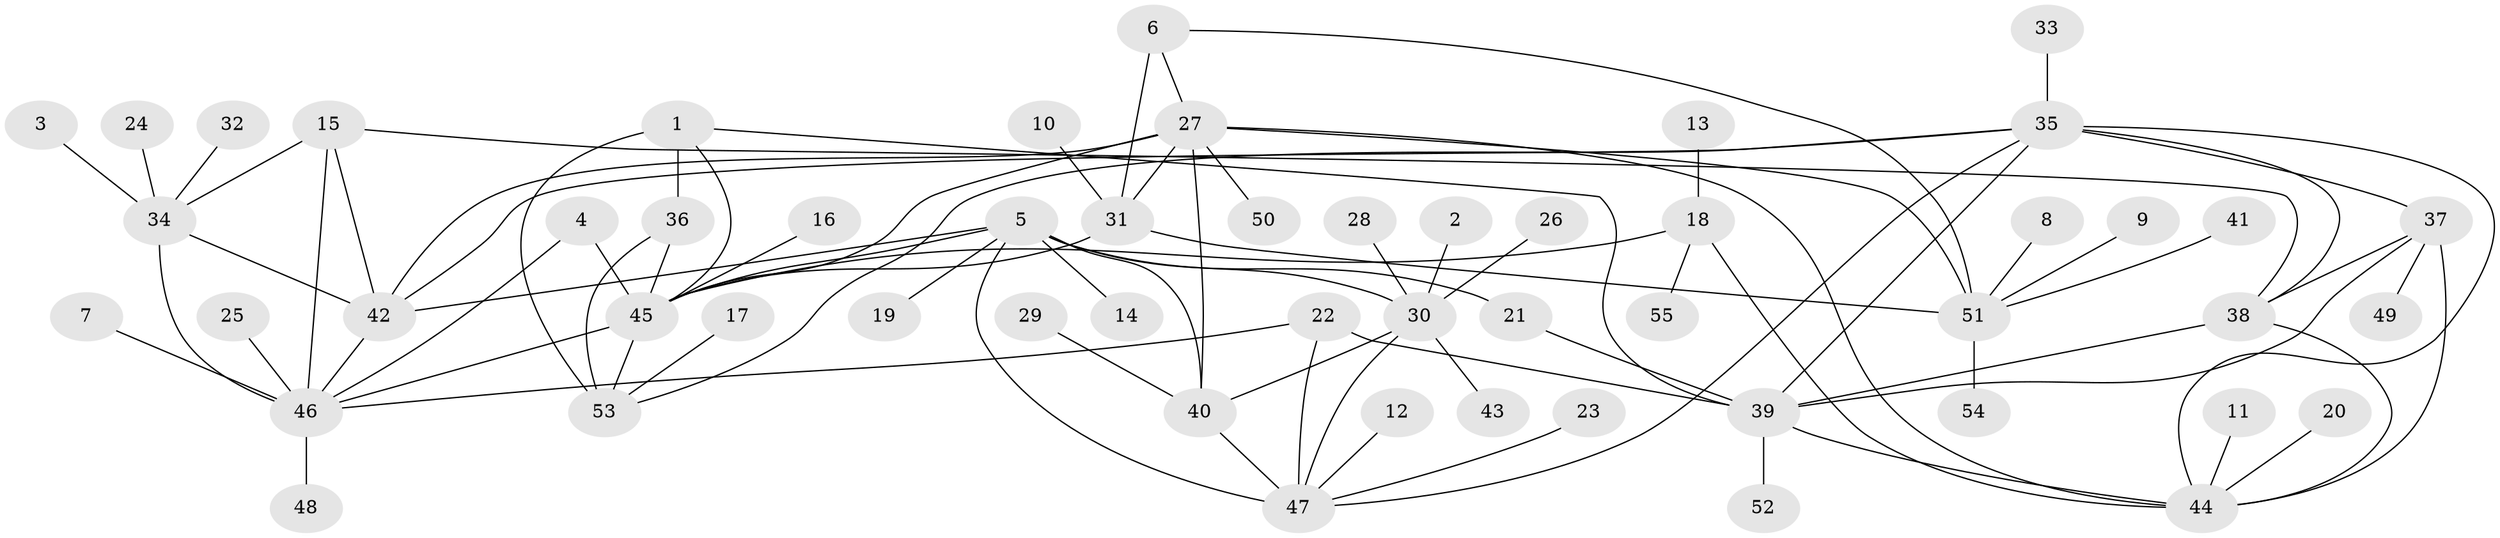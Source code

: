 // original degree distribution, {7: 0.045454545454545456, 9: 0.02727272727272727, 10: 0.05454545454545454, 8: 0.02727272727272727, 5: 0.02727272727272727, 6: 0.02727272727272727, 13: 0.00909090909090909, 4: 0.02727272727272727, 1: 0.5818181818181818, 3: 0.01818181818181818, 2: 0.15454545454545454}
// Generated by graph-tools (version 1.1) at 2025/26/03/09/25 03:26:36]
// undirected, 55 vertices, 86 edges
graph export_dot {
graph [start="1"]
  node [color=gray90,style=filled];
  1;
  2;
  3;
  4;
  5;
  6;
  7;
  8;
  9;
  10;
  11;
  12;
  13;
  14;
  15;
  16;
  17;
  18;
  19;
  20;
  21;
  22;
  23;
  24;
  25;
  26;
  27;
  28;
  29;
  30;
  31;
  32;
  33;
  34;
  35;
  36;
  37;
  38;
  39;
  40;
  41;
  42;
  43;
  44;
  45;
  46;
  47;
  48;
  49;
  50;
  51;
  52;
  53;
  54;
  55;
  1 -- 36 [weight=2.0];
  1 -- 39 [weight=1.0];
  1 -- 45 [weight=2.0];
  1 -- 53 [weight=2.0];
  2 -- 30 [weight=1.0];
  3 -- 34 [weight=1.0];
  4 -- 45 [weight=1.0];
  4 -- 46 [weight=1.0];
  5 -- 14 [weight=1.0];
  5 -- 19 [weight=1.0];
  5 -- 21 [weight=1.0];
  5 -- 30 [weight=2.0];
  5 -- 40 [weight=2.0];
  5 -- 42 [weight=1.0];
  5 -- 45 [weight=2.0];
  5 -- 47 [weight=2.0];
  6 -- 27 [weight=1.0];
  6 -- 31 [weight=2.0];
  6 -- 51 [weight=1.0];
  7 -- 46 [weight=1.0];
  8 -- 51 [weight=1.0];
  9 -- 51 [weight=1.0];
  10 -- 31 [weight=1.0];
  11 -- 44 [weight=1.0];
  12 -- 47 [weight=1.0];
  13 -- 18 [weight=1.0];
  15 -- 34 [weight=1.0];
  15 -- 38 [weight=1.0];
  15 -- 42 [weight=1.0];
  15 -- 46 [weight=2.0];
  16 -- 45 [weight=1.0];
  17 -- 53 [weight=1.0];
  18 -- 44 [weight=1.0];
  18 -- 45 [weight=1.0];
  18 -- 55 [weight=1.0];
  20 -- 44 [weight=1.0];
  21 -- 39 [weight=1.0];
  22 -- 39 [weight=1.0];
  22 -- 46 [weight=1.0];
  22 -- 47 [weight=1.0];
  23 -- 47 [weight=1.0];
  24 -- 34 [weight=1.0];
  25 -- 46 [weight=1.0];
  26 -- 30 [weight=1.0];
  27 -- 31 [weight=2.0];
  27 -- 40 [weight=1.0];
  27 -- 42 [weight=1.0];
  27 -- 44 [weight=1.0];
  27 -- 45 [weight=1.0];
  27 -- 50 [weight=1.0];
  27 -- 51 [weight=1.0];
  28 -- 30 [weight=1.0];
  29 -- 40 [weight=1.0];
  30 -- 40 [weight=1.0];
  30 -- 43 [weight=1.0];
  30 -- 47 [weight=1.0];
  31 -- 45 [weight=1.0];
  31 -- 51 [weight=2.0];
  32 -- 34 [weight=1.0];
  33 -- 35 [weight=1.0];
  34 -- 42 [weight=1.0];
  34 -- 46 [weight=2.0];
  35 -- 37 [weight=1.0];
  35 -- 38 [weight=1.0];
  35 -- 39 [weight=1.0];
  35 -- 42 [weight=1.0];
  35 -- 44 [weight=1.0];
  35 -- 47 [weight=1.0];
  35 -- 53 [weight=1.0];
  36 -- 45 [weight=1.0];
  36 -- 53 [weight=1.0];
  37 -- 38 [weight=1.0];
  37 -- 39 [weight=1.0];
  37 -- 44 [weight=1.0];
  37 -- 49 [weight=1.0];
  38 -- 39 [weight=1.0];
  38 -- 44 [weight=1.0];
  39 -- 44 [weight=1.0];
  39 -- 52 [weight=1.0];
  40 -- 47 [weight=1.0];
  41 -- 51 [weight=1.0];
  42 -- 46 [weight=2.0];
  45 -- 46 [weight=1.0];
  45 -- 53 [weight=1.0];
  46 -- 48 [weight=1.0];
  51 -- 54 [weight=1.0];
}
